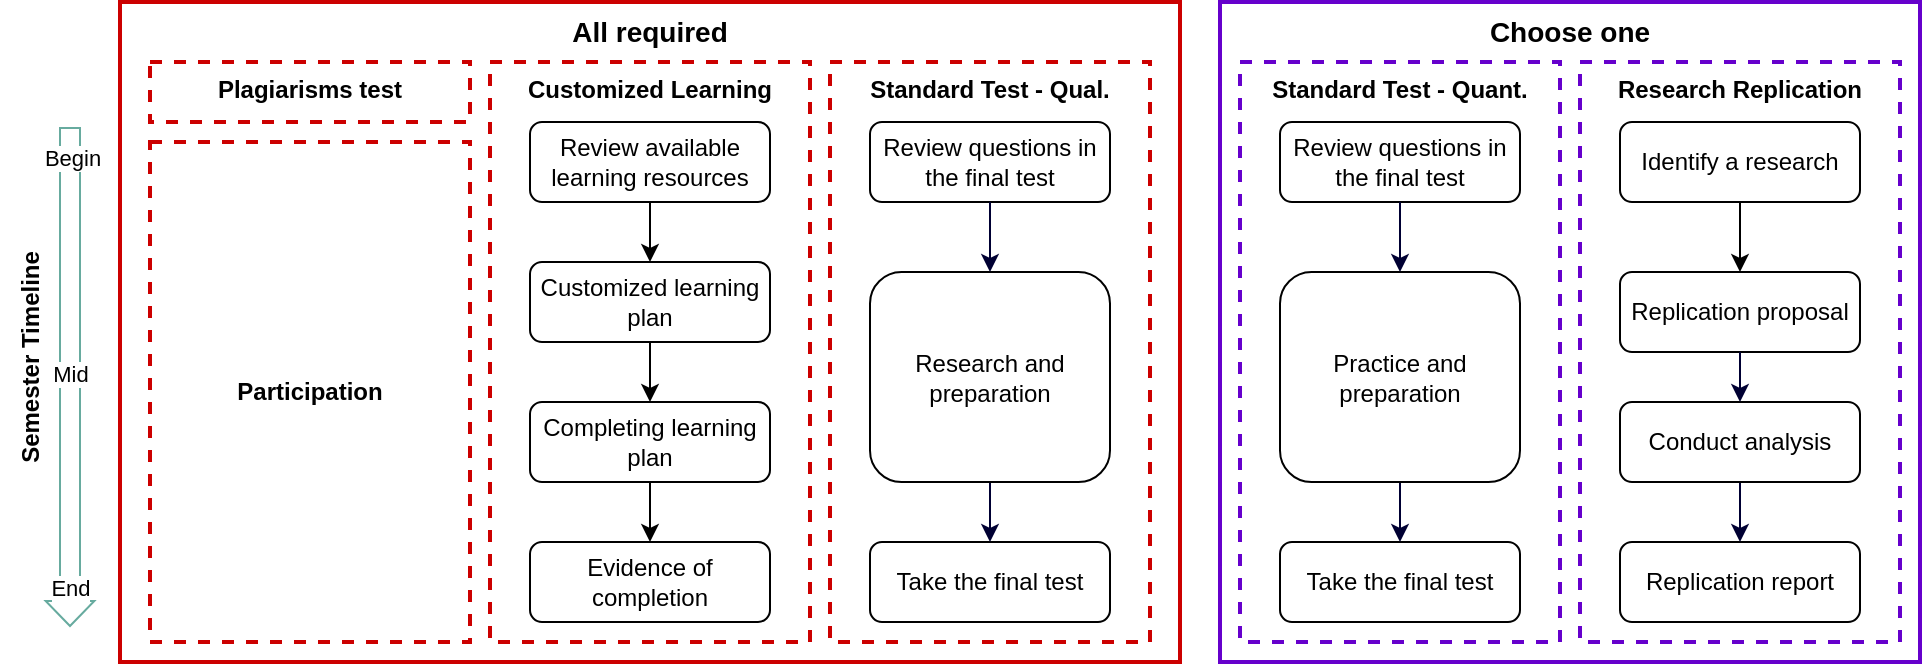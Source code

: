 <mxfile version="17.2.4" type="device" pages="2"><diagram id="5ewmfXw2pR-sSzMbYpwn" name="assignments"><mxGraphModel dx="2062" dy="1235" grid="1" gridSize="10" guides="1" tooltips="1" connect="1" arrows="1" fold="1" page="1" pageScale="1" pageWidth="1100" pageHeight="850" math="0" shadow="0"><root><mxCell id="0"/><mxCell id="1" parent="0"/><mxCell id="eTdBBrFw8ZxJ9AWhuwt8-3" value="" style="group" vertex="1" connectable="0" parent="1"><mxGeometry x="70" y="260" width="960" height="330" as="geometry"/></mxCell><mxCell id="TDlUmRrDD9uQwG5Gg8z7-28" value="&lt;b&gt;&lt;font style=&quot;font-size: 14px&quot;&gt;All required&lt;/font&gt;&lt;/b&gt;" style="rounded=0;whiteSpace=wrap;html=1;fillColor=none;verticalAlign=top;strokeColor=#CC0000;strokeWidth=2;" parent="eTdBBrFw8ZxJ9AWhuwt8-3" vertex="1"><mxGeometry x="60" width="530" height="330" as="geometry"/></mxCell><mxCell id="TDlUmRrDD9uQwG5Gg8z7-16" value="&lt;b&gt;Standard Test - Qual.&lt;/b&gt;" style="rounded=0;whiteSpace=wrap;html=1;fillColor=none;dashed=1;verticalAlign=top;strokeColor=#CC0000;strokeWidth=2;" parent="eTdBBrFw8ZxJ9AWhuwt8-3" vertex="1"><mxGeometry x="415" y="30" width="160" height="290" as="geometry"/></mxCell><mxCell id="TDlUmRrDD9uQwG5Gg8z7-5" value="Review available learning resources" style="whiteSpace=wrap;html=1;rounded=1;" parent="eTdBBrFw8ZxJ9AWhuwt8-3" vertex="1"><mxGeometry x="265" y="60" width="120" height="40" as="geometry"/></mxCell><mxCell id="TDlUmRrDD9uQwG5Gg8z7-7" value="Customized learning plan" style="whiteSpace=wrap;html=1;rounded=1;" parent="eTdBBrFw8ZxJ9AWhuwt8-3" vertex="1"><mxGeometry x="265" y="130" width="120" height="40" as="geometry"/></mxCell><mxCell id="TDlUmRrDD9uQwG5Gg8z7-8" value="" style="edgeStyle=orthogonalEdgeStyle;rounded=0;orthogonalLoop=1;jettySize=auto;html=1;" parent="eTdBBrFw8ZxJ9AWhuwt8-3" source="TDlUmRrDD9uQwG5Gg8z7-5" target="TDlUmRrDD9uQwG5Gg8z7-7" edge="1"><mxGeometry relative="1" as="geometry"/></mxCell><mxCell id="TDlUmRrDD9uQwG5Gg8z7-9" value="Completing learning plan" style="whiteSpace=wrap;html=1;rounded=1;" parent="eTdBBrFw8ZxJ9AWhuwt8-3" vertex="1"><mxGeometry x="265" y="200" width="120" height="40" as="geometry"/></mxCell><mxCell id="TDlUmRrDD9uQwG5Gg8z7-10" value="" style="edgeStyle=orthogonalEdgeStyle;rounded=0;orthogonalLoop=1;jettySize=auto;html=1;" parent="eTdBBrFw8ZxJ9AWhuwt8-3" source="TDlUmRrDD9uQwG5Gg8z7-7" target="TDlUmRrDD9uQwG5Gg8z7-9" edge="1"><mxGeometry relative="1" as="geometry"/></mxCell><mxCell id="TDlUmRrDD9uQwG5Gg8z7-11" value="Evidence of completion" style="whiteSpace=wrap;html=1;rounded=1;" parent="eTdBBrFw8ZxJ9AWhuwt8-3" vertex="1"><mxGeometry x="265" y="270" width="120" height="40" as="geometry"/></mxCell><mxCell id="TDlUmRrDD9uQwG5Gg8z7-12" value="" style="edgeStyle=orthogonalEdgeStyle;rounded=0;orthogonalLoop=1;jettySize=auto;html=1;" parent="eTdBBrFw8ZxJ9AWhuwt8-3" source="TDlUmRrDD9uQwG5Gg8z7-9" target="TDlUmRrDD9uQwG5Gg8z7-11" edge="1"><mxGeometry relative="1" as="geometry"/></mxCell><mxCell id="TDlUmRrDD9uQwG5Gg8z7-13" value="Review questions in the final test" style="whiteSpace=wrap;html=1;rounded=1;" parent="eTdBBrFw8ZxJ9AWhuwt8-3" vertex="1"><mxGeometry x="435" y="60" width="120" height="40" as="geometry"/></mxCell><mxCell id="TDlUmRrDD9uQwG5Gg8z7-14" value="&lt;b&gt;Customized Learning&lt;/b&gt;" style="rounded=0;whiteSpace=wrap;html=1;fillColor=none;dashed=1;verticalAlign=top;strokeColor=#CC0000;strokeWidth=2;" parent="eTdBBrFw8ZxJ9AWhuwt8-3" vertex="1"><mxGeometry x="245" y="30" width="160" height="290" as="geometry"/></mxCell><mxCell id="TDlUmRrDD9uQwG5Gg8z7-15" value="Take the final test" style="whiteSpace=wrap;html=1;rounded=1;" parent="eTdBBrFw8ZxJ9AWhuwt8-3" vertex="1"><mxGeometry x="435" y="270" width="120" height="40" as="geometry"/></mxCell><mxCell id="TDlUmRrDD9uQwG5Gg8z7-18" value="&lt;b&gt;Research Replication&lt;/b&gt;" style="rounded=0;whiteSpace=wrap;html=1;fillColor=none;dashed=1;verticalAlign=top;strokeColor=#6600CC;strokeWidth=2;" parent="eTdBBrFw8ZxJ9AWhuwt8-3" vertex="1"><mxGeometry x="790" y="30" width="160" height="290" as="geometry"/></mxCell><mxCell id="TDlUmRrDD9uQwG5Gg8z7-19" value="Identify a research" style="whiteSpace=wrap;html=1;rounded=1;" parent="eTdBBrFw8ZxJ9AWhuwt8-3" vertex="1"><mxGeometry x="810" y="60" width="120" height="40" as="geometry"/></mxCell><mxCell id="TDlUmRrDD9uQwG5Gg8z7-20" value="Replication proposal" style="whiteSpace=wrap;html=1;rounded=1;" parent="eTdBBrFw8ZxJ9AWhuwt8-3" vertex="1"><mxGeometry x="810" y="135" width="120" height="40" as="geometry"/></mxCell><mxCell id="TDlUmRrDD9uQwG5Gg8z7-26" style="edgeStyle=orthogonalEdgeStyle;rounded=0;orthogonalLoop=1;jettySize=auto;html=1;entryX=0.5;entryY=0;entryDx=0;entryDy=0;" parent="eTdBBrFw8ZxJ9AWhuwt8-3" source="TDlUmRrDD9uQwG5Gg8z7-19" target="TDlUmRrDD9uQwG5Gg8z7-20" edge="1"><mxGeometry relative="1" as="geometry"/></mxCell><mxCell id="TDlUmRrDD9uQwG5Gg8z7-21" value="&lt;b&gt;Standard Test - Quant.&lt;/b&gt;" style="rounded=0;whiteSpace=wrap;html=1;fillColor=none;dashed=1;verticalAlign=top;strokeColor=#6600CC;strokeWidth=2;" parent="eTdBBrFw8ZxJ9AWhuwt8-3" vertex="1"><mxGeometry x="620" y="30" width="160" height="290" as="geometry"/></mxCell><mxCell id="TDlUmRrDD9uQwG5Gg8z7-23" value="Review questions in the final test" style="whiteSpace=wrap;html=1;rounded=1;" parent="eTdBBrFw8ZxJ9AWhuwt8-3" vertex="1"><mxGeometry x="640" y="60" width="120" height="40" as="geometry"/></mxCell><mxCell id="TDlUmRrDD9uQwG5Gg8z7-24" value="Take the final test" style="whiteSpace=wrap;html=1;rounded=1;" parent="eTdBBrFw8ZxJ9AWhuwt8-3" vertex="1"><mxGeometry x="640" y="270" width="120" height="40" as="geometry"/></mxCell><mxCell id="TDlUmRrDD9uQwG5Gg8z7-25" value="Replication report" style="whiteSpace=wrap;html=1;rounded=1;" parent="eTdBBrFw8ZxJ9AWhuwt8-3" vertex="1"><mxGeometry x="810" y="270" width="120" height="40" as="geometry"/></mxCell><mxCell id="TDlUmRrDD9uQwG5Gg8z7-29" value="&lt;b&gt;&lt;font style=&quot;font-size: 14px&quot;&gt;Choose one&lt;/font&gt;&lt;/b&gt;" style="rounded=0;whiteSpace=wrap;html=1;fillColor=none;verticalAlign=top;strokeColor=#6600CC;strokeWidth=2;" parent="eTdBBrFw8ZxJ9AWhuwt8-3" vertex="1"><mxGeometry x="610" width="350" height="330" as="geometry"/></mxCell><mxCell id="TDlUmRrDD9uQwG5Gg8z7-32" value="" style="shape=flexArrow;endArrow=classic;html=1;rounded=0;strokeColor=#67AB9F;endWidth=13.333;endSize=3.833;" parent="eTdBBrFw8ZxJ9AWhuwt8-3" edge="1"><mxGeometry width="50" height="50" relative="1" as="geometry"><mxPoint x="35" y="62.5" as="sourcePoint"/><mxPoint x="35" y="312.5" as="targetPoint"/></mxGeometry></mxCell><mxCell id="TDlUmRrDD9uQwG5Gg8z7-39" value="Begin" style="edgeLabel;html=1;align=center;verticalAlign=middle;resizable=0;points=[];" parent="TDlUmRrDD9uQwG5Gg8z7-32" vertex="1" connectable="0"><mxGeometry x="-0.102" y="1" relative="1" as="geometry"><mxPoint y="-97" as="offset"/></mxGeometry></mxCell><mxCell id="TDlUmRrDD9uQwG5Gg8z7-40" value="Mid" style="edgeLabel;html=1;align=center;verticalAlign=middle;resizable=0;points=[];" parent="TDlUmRrDD9uQwG5Gg8z7-32" vertex="1" connectable="0"><mxGeometry x="-0.119" relative="1" as="geometry"><mxPoint y="13" as="offset"/></mxGeometry></mxCell><mxCell id="TDlUmRrDD9uQwG5Gg8z7-41" value="End" style="edgeLabel;html=1;align=center;verticalAlign=middle;resizable=0;points=[];" parent="TDlUmRrDD9uQwG5Gg8z7-32" vertex="1" connectable="0"><mxGeometry x="0.84" relative="1" as="geometry"><mxPoint as="offset"/></mxGeometry></mxCell><mxCell id="TDlUmRrDD9uQwG5Gg8z7-45" style="edgeStyle=orthogonalEdgeStyle;rounded=0;orthogonalLoop=1;jettySize=auto;html=1;exitX=0.5;exitY=1;exitDx=0;exitDy=0;entryX=0.5;entryY=0;entryDx=0;entryDy=0;strokeColor=#000033;" parent="eTdBBrFw8ZxJ9AWhuwt8-3" source="TDlUmRrDD9uQwG5Gg8z7-42" target="TDlUmRrDD9uQwG5Gg8z7-15" edge="1"><mxGeometry relative="1" as="geometry"/></mxCell><mxCell id="TDlUmRrDD9uQwG5Gg8z7-42" value="Research and preparation" style="whiteSpace=wrap;html=1;rounded=1;" parent="eTdBBrFw8ZxJ9AWhuwt8-3" vertex="1"><mxGeometry x="435" y="135" width="120" height="105" as="geometry"/></mxCell><mxCell id="TDlUmRrDD9uQwG5Gg8z7-44" style="edgeStyle=orthogonalEdgeStyle;rounded=0;orthogonalLoop=1;jettySize=auto;html=1;entryX=0.5;entryY=0;entryDx=0;entryDy=0;strokeColor=#000033;" parent="eTdBBrFw8ZxJ9AWhuwt8-3" source="TDlUmRrDD9uQwG5Gg8z7-13" target="TDlUmRrDD9uQwG5Gg8z7-42" edge="1"><mxGeometry relative="1" as="geometry"/></mxCell><mxCell id="TDlUmRrDD9uQwG5Gg8z7-48" style="edgeStyle=orthogonalEdgeStyle;rounded=0;orthogonalLoop=1;jettySize=auto;html=1;exitX=0.5;exitY=1;exitDx=0;exitDy=0;entryX=0.5;entryY=0;entryDx=0;entryDy=0;strokeColor=#000033;" parent="eTdBBrFw8ZxJ9AWhuwt8-3" source="TDlUmRrDD9uQwG5Gg8z7-46" target="TDlUmRrDD9uQwG5Gg8z7-24" edge="1"><mxGeometry relative="1" as="geometry"/></mxCell><mxCell id="TDlUmRrDD9uQwG5Gg8z7-46" value="Practice and preparation" style="whiteSpace=wrap;html=1;rounded=1;" parent="eTdBBrFw8ZxJ9AWhuwt8-3" vertex="1"><mxGeometry x="640" y="135" width="120" height="105" as="geometry"/></mxCell><mxCell id="TDlUmRrDD9uQwG5Gg8z7-47" style="edgeStyle=orthogonalEdgeStyle;rounded=0;orthogonalLoop=1;jettySize=auto;html=1;entryX=0.5;entryY=0;entryDx=0;entryDy=0;strokeColor=#000033;" parent="eTdBBrFw8ZxJ9AWhuwt8-3" source="TDlUmRrDD9uQwG5Gg8z7-23" target="TDlUmRrDD9uQwG5Gg8z7-46" edge="1"><mxGeometry relative="1" as="geometry"/></mxCell><mxCell id="TDlUmRrDD9uQwG5Gg8z7-51" style="edgeStyle=orthogonalEdgeStyle;rounded=0;orthogonalLoop=1;jettySize=auto;html=1;exitX=0.5;exitY=1;exitDx=0;exitDy=0;entryX=0.5;entryY=0;entryDx=0;entryDy=0;strokeColor=#000033;" parent="eTdBBrFw8ZxJ9AWhuwt8-3" source="TDlUmRrDD9uQwG5Gg8z7-49" target="TDlUmRrDD9uQwG5Gg8z7-25" edge="1"><mxGeometry relative="1" as="geometry"/></mxCell><mxCell id="TDlUmRrDD9uQwG5Gg8z7-49" value="Conduct analysis" style="whiteSpace=wrap;html=1;rounded=1;" parent="eTdBBrFw8ZxJ9AWhuwt8-3" vertex="1"><mxGeometry x="810" y="200" width="120" height="40" as="geometry"/></mxCell><mxCell id="TDlUmRrDD9uQwG5Gg8z7-50" style="edgeStyle=orthogonalEdgeStyle;rounded=0;orthogonalLoop=1;jettySize=auto;html=1;exitX=0.5;exitY=1;exitDx=0;exitDy=0;entryX=0.5;entryY=0;entryDx=0;entryDy=0;strokeColor=#000033;" parent="eTdBBrFw8ZxJ9AWhuwt8-3" source="TDlUmRrDD9uQwG5Gg8z7-20" target="TDlUmRrDD9uQwG5Gg8z7-49" edge="1"><mxGeometry relative="1" as="geometry"/></mxCell><mxCell id="TDlUmRrDD9uQwG5Gg8z7-52" value="&lt;b&gt;Semester Timeline&lt;/b&gt;" style="text;html=1;strokeColor=none;fillColor=none;align=center;verticalAlign=middle;whiteSpace=wrap;rounded=0;dashed=1;rotation=-90;" parent="eTdBBrFw8ZxJ9AWhuwt8-3" vertex="1"><mxGeometry x="-55" y="162.5" width="140" height="30" as="geometry"/></mxCell><mxCell id="eTdBBrFw8ZxJ9AWhuwt8-1" value="&lt;b&gt;Plagiarisms test&lt;/b&gt;" style="rounded=0;whiteSpace=wrap;html=1;fillColor=none;dashed=1;verticalAlign=top;strokeColor=#CC0000;strokeWidth=2;" vertex="1" parent="eTdBBrFw8ZxJ9AWhuwt8-3"><mxGeometry x="75" y="30" width="160" height="30" as="geometry"/></mxCell><mxCell id="eTdBBrFw8ZxJ9AWhuwt8-2" value="&lt;b&gt;Participation&lt;/b&gt;" style="rounded=0;whiteSpace=wrap;html=1;fillColor=none;dashed=1;verticalAlign=middle;strokeColor=#CC0000;strokeWidth=2;" vertex="1" parent="eTdBBrFw8ZxJ9AWhuwt8-3"><mxGeometry x="75" y="70" width="160" height="250" as="geometry"/></mxCell></root></mxGraphModel></diagram><diagram id="el9ygHsBGXqTts5dl9xe" name="Page-2"><mxGraphModel dx="2046" dy="1235" grid="1" gridSize="10" guides="1" tooltips="1" connect="1" arrows="1" fold="1" page="1" pageScale="1" pageWidth="850" pageHeight="1100" math="0" shadow="0"><root><mxCell id="0"/><mxCell id="1" parent="0"/></root></mxGraphModel></diagram></mxfile>
